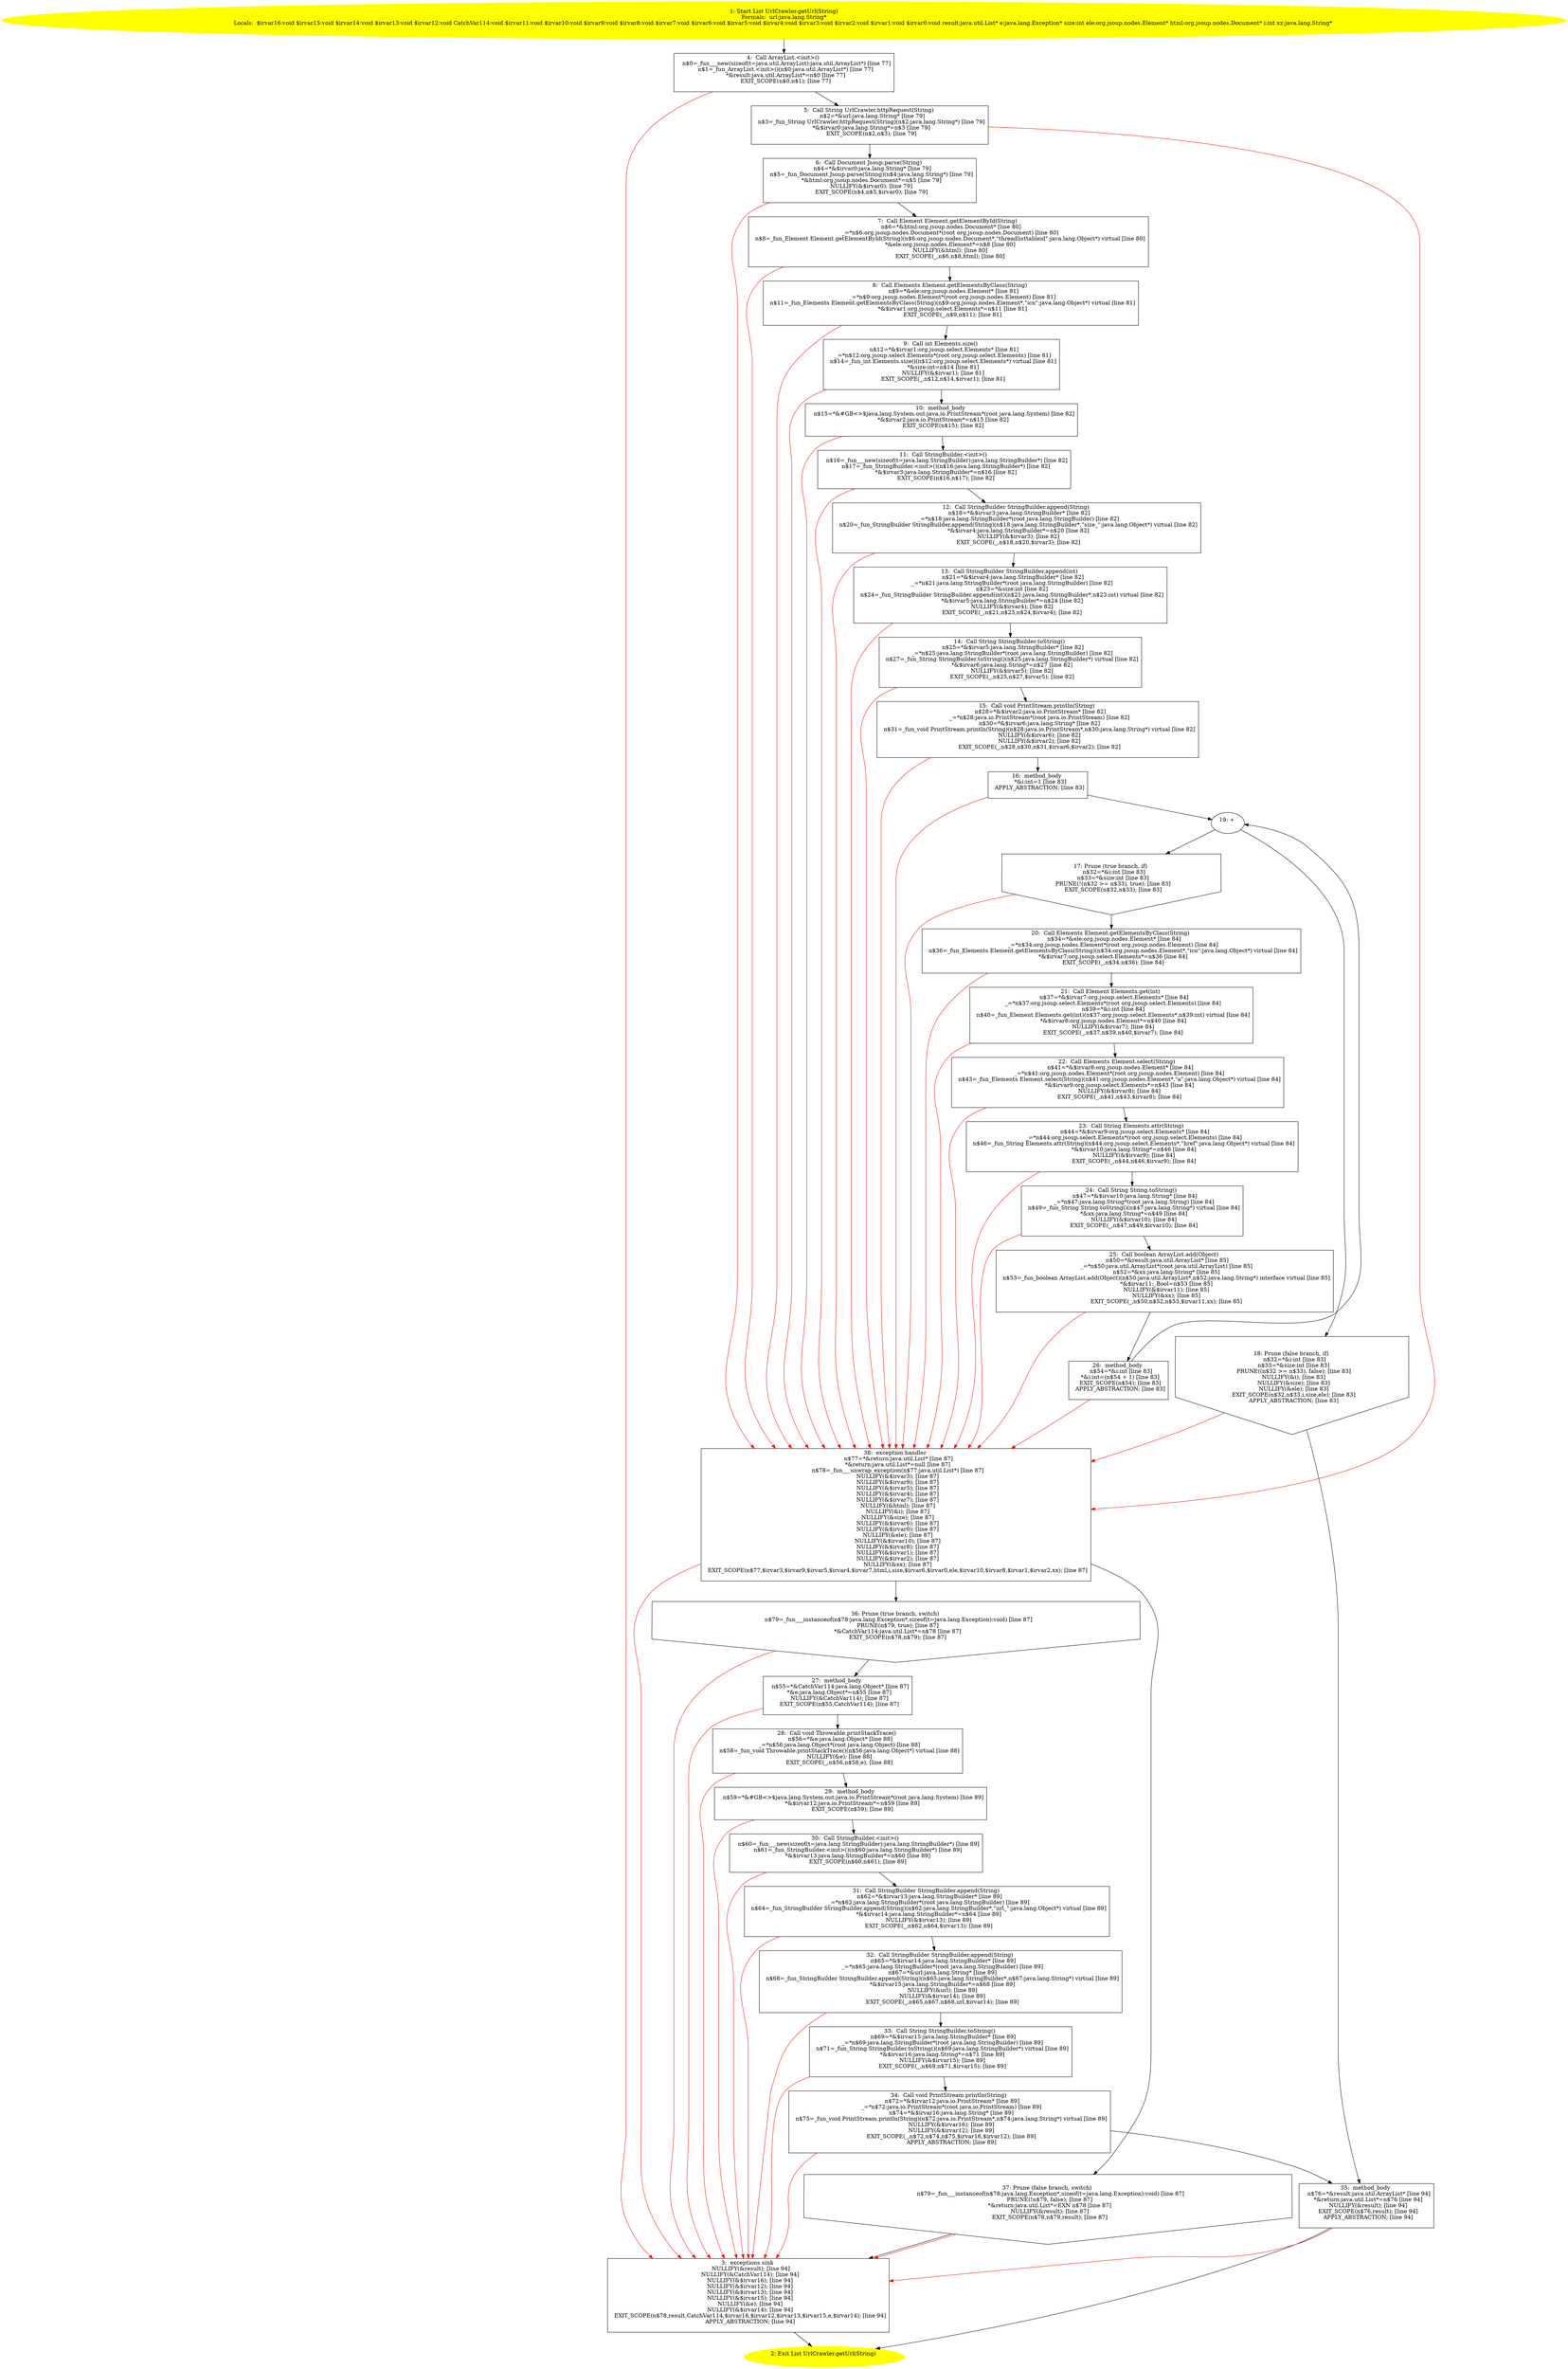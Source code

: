 /* @generated */
digraph cfg {
"com.dulishuo.yimusanfendi.UrlCrawler.getUrl(java.lang.String):java.util.List.e01557c0f5fccb4acc0de5d6ec1e735e_1" [label="1: Start List UrlCrawler.getUrl(String)\nFormals:  url:java.lang.String*\nLocals:  $irvar16:void $irvar15:void $irvar14:void $irvar13:void $irvar12:void CatchVar114:void $irvar11:void $irvar10:void $irvar9:void $irvar8:void $irvar7:void $irvar6:void $irvar5:void $irvar4:void $irvar3:void $irvar2:void $irvar1:void $irvar0:void result:java.util.List* e:java.lang.Exception* size:int ele:org.jsoup.nodes.Element* html:org.jsoup.nodes.Document* i:int xx:java.lang.String* \n  " color=yellow style=filled]
	

	 "com.dulishuo.yimusanfendi.UrlCrawler.getUrl(java.lang.String):java.util.List.e01557c0f5fccb4acc0de5d6ec1e735e_1" -> "com.dulishuo.yimusanfendi.UrlCrawler.getUrl(java.lang.String):java.util.List.e01557c0f5fccb4acc0de5d6ec1e735e_4" ;
"com.dulishuo.yimusanfendi.UrlCrawler.getUrl(java.lang.String):java.util.List.e01557c0f5fccb4acc0de5d6ec1e735e_2" [label="2: Exit List UrlCrawler.getUrl(String) \n  " color=yellow style=filled]
	

"com.dulishuo.yimusanfendi.UrlCrawler.getUrl(java.lang.String):java.util.List.e01557c0f5fccb4acc0de5d6ec1e735e_3" [label="3:  exceptions sink \n   NULLIFY(&result); [line 94]\n  NULLIFY(&CatchVar114); [line 94]\n  NULLIFY(&$irvar16); [line 94]\n  NULLIFY(&$irvar12); [line 94]\n  NULLIFY(&$irvar13); [line 94]\n  NULLIFY(&$irvar15); [line 94]\n  NULLIFY(&e); [line 94]\n  NULLIFY(&$irvar14); [line 94]\n  EXIT_SCOPE(n$78,result,CatchVar114,$irvar16,$irvar12,$irvar13,$irvar15,e,$irvar14); [line 94]\n  APPLY_ABSTRACTION; [line 94]\n " shape="box"]
	

	 "com.dulishuo.yimusanfendi.UrlCrawler.getUrl(java.lang.String):java.util.List.e01557c0f5fccb4acc0de5d6ec1e735e_3" -> "com.dulishuo.yimusanfendi.UrlCrawler.getUrl(java.lang.String):java.util.List.e01557c0f5fccb4acc0de5d6ec1e735e_2" ;
"com.dulishuo.yimusanfendi.UrlCrawler.getUrl(java.lang.String):java.util.List.e01557c0f5fccb4acc0de5d6ec1e735e_4" [label="4:  Call ArrayList.<init>() \n   n$0=_fun___new(sizeof(t=java.util.ArrayList):java.util.ArrayList*) [line 77]\n  n$1=_fun_ArrayList.<init>()(n$0:java.util.ArrayList*) [line 77]\n  *&result:java.util.ArrayList*=n$0 [line 77]\n  EXIT_SCOPE(n$0,n$1); [line 77]\n " shape="box"]
	

	 "com.dulishuo.yimusanfendi.UrlCrawler.getUrl(java.lang.String):java.util.List.e01557c0f5fccb4acc0de5d6ec1e735e_4" -> "com.dulishuo.yimusanfendi.UrlCrawler.getUrl(java.lang.String):java.util.List.e01557c0f5fccb4acc0de5d6ec1e735e_5" ;
	 "com.dulishuo.yimusanfendi.UrlCrawler.getUrl(java.lang.String):java.util.List.e01557c0f5fccb4acc0de5d6ec1e735e_4" -> "com.dulishuo.yimusanfendi.UrlCrawler.getUrl(java.lang.String):java.util.List.e01557c0f5fccb4acc0de5d6ec1e735e_3" [color="red" ];
"com.dulishuo.yimusanfendi.UrlCrawler.getUrl(java.lang.String):java.util.List.e01557c0f5fccb4acc0de5d6ec1e735e_5" [label="5:  Call String UrlCrawler.httpRequest(String) \n   n$2=*&url:java.lang.String* [line 79]\n  n$3=_fun_String UrlCrawler.httpRequest(String)(n$2:java.lang.String*) [line 79]\n  *&$irvar0:java.lang.String*=n$3 [line 79]\n  EXIT_SCOPE(n$2,n$3); [line 79]\n " shape="box"]
	

	 "com.dulishuo.yimusanfendi.UrlCrawler.getUrl(java.lang.String):java.util.List.e01557c0f5fccb4acc0de5d6ec1e735e_5" -> "com.dulishuo.yimusanfendi.UrlCrawler.getUrl(java.lang.String):java.util.List.e01557c0f5fccb4acc0de5d6ec1e735e_6" ;
	 "com.dulishuo.yimusanfendi.UrlCrawler.getUrl(java.lang.String):java.util.List.e01557c0f5fccb4acc0de5d6ec1e735e_5" -> "com.dulishuo.yimusanfendi.UrlCrawler.getUrl(java.lang.String):java.util.List.e01557c0f5fccb4acc0de5d6ec1e735e_38" [color="red" ];
"com.dulishuo.yimusanfendi.UrlCrawler.getUrl(java.lang.String):java.util.List.e01557c0f5fccb4acc0de5d6ec1e735e_6" [label="6:  Call Document Jsoup.parse(String) \n   n$4=*&$irvar0:java.lang.String* [line 79]\n  n$5=_fun_Document Jsoup.parse(String)(n$4:java.lang.String*) [line 79]\n  *&html:org.jsoup.nodes.Document*=n$5 [line 79]\n  NULLIFY(&$irvar0); [line 79]\n  EXIT_SCOPE(n$4,n$5,$irvar0); [line 79]\n " shape="box"]
	

	 "com.dulishuo.yimusanfendi.UrlCrawler.getUrl(java.lang.String):java.util.List.e01557c0f5fccb4acc0de5d6ec1e735e_6" -> "com.dulishuo.yimusanfendi.UrlCrawler.getUrl(java.lang.String):java.util.List.e01557c0f5fccb4acc0de5d6ec1e735e_7" ;
	 "com.dulishuo.yimusanfendi.UrlCrawler.getUrl(java.lang.String):java.util.List.e01557c0f5fccb4acc0de5d6ec1e735e_6" -> "com.dulishuo.yimusanfendi.UrlCrawler.getUrl(java.lang.String):java.util.List.e01557c0f5fccb4acc0de5d6ec1e735e_38" [color="red" ];
"com.dulishuo.yimusanfendi.UrlCrawler.getUrl(java.lang.String):java.util.List.e01557c0f5fccb4acc0de5d6ec1e735e_7" [label="7:  Call Element Element.getElementById(String) \n   n$6=*&html:org.jsoup.nodes.Document* [line 80]\n  _=*n$6:org.jsoup.nodes.Document*(root org.jsoup.nodes.Document) [line 80]\n  n$8=_fun_Element Element.getElementById(String)(n$6:org.jsoup.nodes.Document*,\"threadlisttableid\":java.lang.Object*) virtual [line 80]\n  *&ele:org.jsoup.nodes.Element*=n$8 [line 80]\n  NULLIFY(&html); [line 80]\n  EXIT_SCOPE(_,n$6,n$8,html); [line 80]\n " shape="box"]
	

	 "com.dulishuo.yimusanfendi.UrlCrawler.getUrl(java.lang.String):java.util.List.e01557c0f5fccb4acc0de5d6ec1e735e_7" -> "com.dulishuo.yimusanfendi.UrlCrawler.getUrl(java.lang.String):java.util.List.e01557c0f5fccb4acc0de5d6ec1e735e_8" ;
	 "com.dulishuo.yimusanfendi.UrlCrawler.getUrl(java.lang.String):java.util.List.e01557c0f5fccb4acc0de5d6ec1e735e_7" -> "com.dulishuo.yimusanfendi.UrlCrawler.getUrl(java.lang.String):java.util.List.e01557c0f5fccb4acc0de5d6ec1e735e_38" [color="red" ];
"com.dulishuo.yimusanfendi.UrlCrawler.getUrl(java.lang.String):java.util.List.e01557c0f5fccb4acc0de5d6ec1e735e_8" [label="8:  Call Elements Element.getElementsByClass(String) \n   n$9=*&ele:org.jsoup.nodes.Element* [line 81]\n  _=*n$9:org.jsoup.nodes.Element*(root org.jsoup.nodes.Element) [line 81]\n  n$11=_fun_Elements Element.getElementsByClass(String)(n$9:org.jsoup.nodes.Element*,\"icn\":java.lang.Object*) virtual [line 81]\n  *&$irvar1:org.jsoup.select.Elements*=n$11 [line 81]\n  EXIT_SCOPE(_,n$9,n$11); [line 81]\n " shape="box"]
	

	 "com.dulishuo.yimusanfendi.UrlCrawler.getUrl(java.lang.String):java.util.List.e01557c0f5fccb4acc0de5d6ec1e735e_8" -> "com.dulishuo.yimusanfendi.UrlCrawler.getUrl(java.lang.String):java.util.List.e01557c0f5fccb4acc0de5d6ec1e735e_9" ;
	 "com.dulishuo.yimusanfendi.UrlCrawler.getUrl(java.lang.String):java.util.List.e01557c0f5fccb4acc0de5d6ec1e735e_8" -> "com.dulishuo.yimusanfendi.UrlCrawler.getUrl(java.lang.String):java.util.List.e01557c0f5fccb4acc0de5d6ec1e735e_38" [color="red" ];
"com.dulishuo.yimusanfendi.UrlCrawler.getUrl(java.lang.String):java.util.List.e01557c0f5fccb4acc0de5d6ec1e735e_9" [label="9:  Call int Elements.size() \n   n$12=*&$irvar1:org.jsoup.select.Elements* [line 81]\n  _=*n$12:org.jsoup.select.Elements*(root org.jsoup.select.Elements) [line 81]\n  n$14=_fun_int Elements.size()(n$12:org.jsoup.select.Elements*) virtual [line 81]\n  *&size:int=n$14 [line 81]\n  NULLIFY(&$irvar1); [line 81]\n  EXIT_SCOPE(_,n$12,n$14,$irvar1); [line 81]\n " shape="box"]
	

	 "com.dulishuo.yimusanfendi.UrlCrawler.getUrl(java.lang.String):java.util.List.e01557c0f5fccb4acc0de5d6ec1e735e_9" -> "com.dulishuo.yimusanfendi.UrlCrawler.getUrl(java.lang.String):java.util.List.e01557c0f5fccb4acc0de5d6ec1e735e_10" ;
	 "com.dulishuo.yimusanfendi.UrlCrawler.getUrl(java.lang.String):java.util.List.e01557c0f5fccb4acc0de5d6ec1e735e_9" -> "com.dulishuo.yimusanfendi.UrlCrawler.getUrl(java.lang.String):java.util.List.e01557c0f5fccb4acc0de5d6ec1e735e_38" [color="red" ];
"com.dulishuo.yimusanfendi.UrlCrawler.getUrl(java.lang.String):java.util.List.e01557c0f5fccb4acc0de5d6ec1e735e_10" [label="10:  method_body \n   n$15=*&#GB<>$java.lang.System.out:java.io.PrintStream*(root java.lang.System) [line 82]\n  *&$irvar2:java.io.PrintStream*=n$15 [line 82]\n  EXIT_SCOPE(n$15); [line 82]\n " shape="box"]
	

	 "com.dulishuo.yimusanfendi.UrlCrawler.getUrl(java.lang.String):java.util.List.e01557c0f5fccb4acc0de5d6ec1e735e_10" -> "com.dulishuo.yimusanfendi.UrlCrawler.getUrl(java.lang.String):java.util.List.e01557c0f5fccb4acc0de5d6ec1e735e_11" ;
	 "com.dulishuo.yimusanfendi.UrlCrawler.getUrl(java.lang.String):java.util.List.e01557c0f5fccb4acc0de5d6ec1e735e_10" -> "com.dulishuo.yimusanfendi.UrlCrawler.getUrl(java.lang.String):java.util.List.e01557c0f5fccb4acc0de5d6ec1e735e_38" [color="red" ];
"com.dulishuo.yimusanfendi.UrlCrawler.getUrl(java.lang.String):java.util.List.e01557c0f5fccb4acc0de5d6ec1e735e_11" [label="11:  Call StringBuilder.<init>() \n   n$16=_fun___new(sizeof(t=java.lang.StringBuilder):java.lang.StringBuilder*) [line 82]\n  n$17=_fun_StringBuilder.<init>()(n$16:java.lang.StringBuilder*) [line 82]\n  *&$irvar3:java.lang.StringBuilder*=n$16 [line 82]\n  EXIT_SCOPE(n$16,n$17); [line 82]\n " shape="box"]
	

	 "com.dulishuo.yimusanfendi.UrlCrawler.getUrl(java.lang.String):java.util.List.e01557c0f5fccb4acc0de5d6ec1e735e_11" -> "com.dulishuo.yimusanfendi.UrlCrawler.getUrl(java.lang.String):java.util.List.e01557c0f5fccb4acc0de5d6ec1e735e_12" ;
	 "com.dulishuo.yimusanfendi.UrlCrawler.getUrl(java.lang.String):java.util.List.e01557c0f5fccb4acc0de5d6ec1e735e_11" -> "com.dulishuo.yimusanfendi.UrlCrawler.getUrl(java.lang.String):java.util.List.e01557c0f5fccb4acc0de5d6ec1e735e_38" [color="red" ];
"com.dulishuo.yimusanfendi.UrlCrawler.getUrl(java.lang.String):java.util.List.e01557c0f5fccb4acc0de5d6ec1e735e_12" [label="12:  Call StringBuilder StringBuilder.append(String) \n   n$18=*&$irvar3:java.lang.StringBuilder* [line 82]\n  _=*n$18:java.lang.StringBuilder*(root java.lang.StringBuilder) [line 82]\n  n$20=_fun_StringBuilder StringBuilder.append(String)(n$18:java.lang.StringBuilder*,\"size_\":java.lang.Object*) virtual [line 82]\n  *&$irvar4:java.lang.StringBuilder*=n$20 [line 82]\n  NULLIFY(&$irvar3); [line 82]\n  EXIT_SCOPE(_,n$18,n$20,$irvar3); [line 82]\n " shape="box"]
	

	 "com.dulishuo.yimusanfendi.UrlCrawler.getUrl(java.lang.String):java.util.List.e01557c0f5fccb4acc0de5d6ec1e735e_12" -> "com.dulishuo.yimusanfendi.UrlCrawler.getUrl(java.lang.String):java.util.List.e01557c0f5fccb4acc0de5d6ec1e735e_13" ;
	 "com.dulishuo.yimusanfendi.UrlCrawler.getUrl(java.lang.String):java.util.List.e01557c0f5fccb4acc0de5d6ec1e735e_12" -> "com.dulishuo.yimusanfendi.UrlCrawler.getUrl(java.lang.String):java.util.List.e01557c0f5fccb4acc0de5d6ec1e735e_38" [color="red" ];
"com.dulishuo.yimusanfendi.UrlCrawler.getUrl(java.lang.String):java.util.List.e01557c0f5fccb4acc0de5d6ec1e735e_13" [label="13:  Call StringBuilder StringBuilder.append(int) \n   n$21=*&$irvar4:java.lang.StringBuilder* [line 82]\n  _=*n$21:java.lang.StringBuilder*(root java.lang.StringBuilder) [line 82]\n  n$23=*&size:int [line 82]\n  n$24=_fun_StringBuilder StringBuilder.append(int)(n$21:java.lang.StringBuilder*,n$23:int) virtual [line 82]\n  *&$irvar5:java.lang.StringBuilder*=n$24 [line 82]\n  NULLIFY(&$irvar4); [line 82]\n  EXIT_SCOPE(_,n$21,n$23,n$24,$irvar4); [line 82]\n " shape="box"]
	

	 "com.dulishuo.yimusanfendi.UrlCrawler.getUrl(java.lang.String):java.util.List.e01557c0f5fccb4acc0de5d6ec1e735e_13" -> "com.dulishuo.yimusanfendi.UrlCrawler.getUrl(java.lang.String):java.util.List.e01557c0f5fccb4acc0de5d6ec1e735e_14" ;
	 "com.dulishuo.yimusanfendi.UrlCrawler.getUrl(java.lang.String):java.util.List.e01557c0f5fccb4acc0de5d6ec1e735e_13" -> "com.dulishuo.yimusanfendi.UrlCrawler.getUrl(java.lang.String):java.util.List.e01557c0f5fccb4acc0de5d6ec1e735e_38" [color="red" ];
"com.dulishuo.yimusanfendi.UrlCrawler.getUrl(java.lang.String):java.util.List.e01557c0f5fccb4acc0de5d6ec1e735e_14" [label="14:  Call String StringBuilder.toString() \n   n$25=*&$irvar5:java.lang.StringBuilder* [line 82]\n  _=*n$25:java.lang.StringBuilder*(root java.lang.StringBuilder) [line 82]\n  n$27=_fun_String StringBuilder.toString()(n$25:java.lang.StringBuilder*) virtual [line 82]\n  *&$irvar6:java.lang.String*=n$27 [line 82]\n  NULLIFY(&$irvar5); [line 82]\n  EXIT_SCOPE(_,n$25,n$27,$irvar5); [line 82]\n " shape="box"]
	

	 "com.dulishuo.yimusanfendi.UrlCrawler.getUrl(java.lang.String):java.util.List.e01557c0f5fccb4acc0de5d6ec1e735e_14" -> "com.dulishuo.yimusanfendi.UrlCrawler.getUrl(java.lang.String):java.util.List.e01557c0f5fccb4acc0de5d6ec1e735e_15" ;
	 "com.dulishuo.yimusanfendi.UrlCrawler.getUrl(java.lang.String):java.util.List.e01557c0f5fccb4acc0de5d6ec1e735e_14" -> "com.dulishuo.yimusanfendi.UrlCrawler.getUrl(java.lang.String):java.util.List.e01557c0f5fccb4acc0de5d6ec1e735e_38" [color="red" ];
"com.dulishuo.yimusanfendi.UrlCrawler.getUrl(java.lang.String):java.util.List.e01557c0f5fccb4acc0de5d6ec1e735e_15" [label="15:  Call void PrintStream.println(String) \n   n$28=*&$irvar2:java.io.PrintStream* [line 82]\n  _=*n$28:java.io.PrintStream*(root java.io.PrintStream) [line 82]\n  n$30=*&$irvar6:java.lang.String* [line 82]\n  n$31=_fun_void PrintStream.println(String)(n$28:java.io.PrintStream*,n$30:java.lang.String*) virtual [line 82]\n  NULLIFY(&$irvar6); [line 82]\n  NULLIFY(&$irvar2); [line 82]\n  EXIT_SCOPE(_,n$28,n$30,n$31,$irvar6,$irvar2); [line 82]\n " shape="box"]
	

	 "com.dulishuo.yimusanfendi.UrlCrawler.getUrl(java.lang.String):java.util.List.e01557c0f5fccb4acc0de5d6ec1e735e_15" -> "com.dulishuo.yimusanfendi.UrlCrawler.getUrl(java.lang.String):java.util.List.e01557c0f5fccb4acc0de5d6ec1e735e_16" ;
	 "com.dulishuo.yimusanfendi.UrlCrawler.getUrl(java.lang.String):java.util.List.e01557c0f5fccb4acc0de5d6ec1e735e_15" -> "com.dulishuo.yimusanfendi.UrlCrawler.getUrl(java.lang.String):java.util.List.e01557c0f5fccb4acc0de5d6ec1e735e_38" [color="red" ];
"com.dulishuo.yimusanfendi.UrlCrawler.getUrl(java.lang.String):java.util.List.e01557c0f5fccb4acc0de5d6ec1e735e_16" [label="16:  method_body \n   *&i:int=1 [line 83]\n  APPLY_ABSTRACTION; [line 83]\n " shape="box"]
	

	 "com.dulishuo.yimusanfendi.UrlCrawler.getUrl(java.lang.String):java.util.List.e01557c0f5fccb4acc0de5d6ec1e735e_16" -> "com.dulishuo.yimusanfendi.UrlCrawler.getUrl(java.lang.String):java.util.List.e01557c0f5fccb4acc0de5d6ec1e735e_19" ;
	 "com.dulishuo.yimusanfendi.UrlCrawler.getUrl(java.lang.String):java.util.List.e01557c0f5fccb4acc0de5d6ec1e735e_16" -> "com.dulishuo.yimusanfendi.UrlCrawler.getUrl(java.lang.String):java.util.List.e01557c0f5fccb4acc0de5d6ec1e735e_38" [color="red" ];
"com.dulishuo.yimusanfendi.UrlCrawler.getUrl(java.lang.String):java.util.List.e01557c0f5fccb4acc0de5d6ec1e735e_17" [label="17: Prune (true branch, if) \n   n$32=*&i:int [line 83]\n  n$33=*&size:int [line 83]\n  PRUNE(!(n$32 >= n$33), true); [line 83]\n  EXIT_SCOPE(n$32,n$33); [line 83]\n " shape="invhouse"]
	

	 "com.dulishuo.yimusanfendi.UrlCrawler.getUrl(java.lang.String):java.util.List.e01557c0f5fccb4acc0de5d6ec1e735e_17" -> "com.dulishuo.yimusanfendi.UrlCrawler.getUrl(java.lang.String):java.util.List.e01557c0f5fccb4acc0de5d6ec1e735e_20" ;
	 "com.dulishuo.yimusanfendi.UrlCrawler.getUrl(java.lang.String):java.util.List.e01557c0f5fccb4acc0de5d6ec1e735e_17" -> "com.dulishuo.yimusanfendi.UrlCrawler.getUrl(java.lang.String):java.util.List.e01557c0f5fccb4acc0de5d6ec1e735e_38" [color="red" ];
"com.dulishuo.yimusanfendi.UrlCrawler.getUrl(java.lang.String):java.util.List.e01557c0f5fccb4acc0de5d6ec1e735e_18" [label="18: Prune (false branch, if) \n   n$32=*&i:int [line 83]\n  n$33=*&size:int [line 83]\n  PRUNE((n$32 >= n$33), false); [line 83]\n  NULLIFY(&i); [line 83]\n  NULLIFY(&size); [line 83]\n  NULLIFY(&ele); [line 83]\n  EXIT_SCOPE(n$32,n$33,i,size,ele); [line 83]\n  APPLY_ABSTRACTION; [line 83]\n " shape="invhouse"]
	

	 "com.dulishuo.yimusanfendi.UrlCrawler.getUrl(java.lang.String):java.util.List.e01557c0f5fccb4acc0de5d6ec1e735e_18" -> "com.dulishuo.yimusanfendi.UrlCrawler.getUrl(java.lang.String):java.util.List.e01557c0f5fccb4acc0de5d6ec1e735e_35" ;
	 "com.dulishuo.yimusanfendi.UrlCrawler.getUrl(java.lang.String):java.util.List.e01557c0f5fccb4acc0de5d6ec1e735e_18" -> "com.dulishuo.yimusanfendi.UrlCrawler.getUrl(java.lang.String):java.util.List.e01557c0f5fccb4acc0de5d6ec1e735e_38" [color="red" ];
"com.dulishuo.yimusanfendi.UrlCrawler.getUrl(java.lang.String):java.util.List.e01557c0f5fccb4acc0de5d6ec1e735e_19" [label="19: + \n  " ]
	

	 "com.dulishuo.yimusanfendi.UrlCrawler.getUrl(java.lang.String):java.util.List.e01557c0f5fccb4acc0de5d6ec1e735e_19" -> "com.dulishuo.yimusanfendi.UrlCrawler.getUrl(java.lang.String):java.util.List.e01557c0f5fccb4acc0de5d6ec1e735e_17" ;
	 "com.dulishuo.yimusanfendi.UrlCrawler.getUrl(java.lang.String):java.util.List.e01557c0f5fccb4acc0de5d6ec1e735e_19" -> "com.dulishuo.yimusanfendi.UrlCrawler.getUrl(java.lang.String):java.util.List.e01557c0f5fccb4acc0de5d6ec1e735e_18" ;
"com.dulishuo.yimusanfendi.UrlCrawler.getUrl(java.lang.String):java.util.List.e01557c0f5fccb4acc0de5d6ec1e735e_20" [label="20:  Call Elements Element.getElementsByClass(String) \n   n$34=*&ele:org.jsoup.nodes.Element* [line 84]\n  _=*n$34:org.jsoup.nodes.Element*(root org.jsoup.nodes.Element) [line 84]\n  n$36=_fun_Elements Element.getElementsByClass(String)(n$34:org.jsoup.nodes.Element*,\"icn\":java.lang.Object*) virtual [line 84]\n  *&$irvar7:org.jsoup.select.Elements*=n$36 [line 84]\n  EXIT_SCOPE(_,n$34,n$36); [line 84]\n " shape="box"]
	

	 "com.dulishuo.yimusanfendi.UrlCrawler.getUrl(java.lang.String):java.util.List.e01557c0f5fccb4acc0de5d6ec1e735e_20" -> "com.dulishuo.yimusanfendi.UrlCrawler.getUrl(java.lang.String):java.util.List.e01557c0f5fccb4acc0de5d6ec1e735e_21" ;
	 "com.dulishuo.yimusanfendi.UrlCrawler.getUrl(java.lang.String):java.util.List.e01557c0f5fccb4acc0de5d6ec1e735e_20" -> "com.dulishuo.yimusanfendi.UrlCrawler.getUrl(java.lang.String):java.util.List.e01557c0f5fccb4acc0de5d6ec1e735e_38" [color="red" ];
"com.dulishuo.yimusanfendi.UrlCrawler.getUrl(java.lang.String):java.util.List.e01557c0f5fccb4acc0de5d6ec1e735e_21" [label="21:  Call Element Elements.get(int) \n   n$37=*&$irvar7:org.jsoup.select.Elements* [line 84]\n  _=*n$37:org.jsoup.select.Elements*(root org.jsoup.select.Elements) [line 84]\n  n$39=*&i:int [line 84]\n  n$40=_fun_Element Elements.get(int)(n$37:org.jsoup.select.Elements*,n$39:int) virtual [line 84]\n  *&$irvar8:org.jsoup.nodes.Element*=n$40 [line 84]\n  NULLIFY(&$irvar7); [line 84]\n  EXIT_SCOPE(_,n$37,n$39,n$40,$irvar7); [line 84]\n " shape="box"]
	

	 "com.dulishuo.yimusanfendi.UrlCrawler.getUrl(java.lang.String):java.util.List.e01557c0f5fccb4acc0de5d6ec1e735e_21" -> "com.dulishuo.yimusanfendi.UrlCrawler.getUrl(java.lang.String):java.util.List.e01557c0f5fccb4acc0de5d6ec1e735e_22" ;
	 "com.dulishuo.yimusanfendi.UrlCrawler.getUrl(java.lang.String):java.util.List.e01557c0f5fccb4acc0de5d6ec1e735e_21" -> "com.dulishuo.yimusanfendi.UrlCrawler.getUrl(java.lang.String):java.util.List.e01557c0f5fccb4acc0de5d6ec1e735e_38" [color="red" ];
"com.dulishuo.yimusanfendi.UrlCrawler.getUrl(java.lang.String):java.util.List.e01557c0f5fccb4acc0de5d6ec1e735e_22" [label="22:  Call Elements Element.select(String) \n   n$41=*&$irvar8:org.jsoup.nodes.Element* [line 84]\n  _=*n$41:org.jsoup.nodes.Element*(root org.jsoup.nodes.Element) [line 84]\n  n$43=_fun_Elements Element.select(String)(n$41:org.jsoup.nodes.Element*,\"a\":java.lang.Object*) virtual [line 84]\n  *&$irvar9:org.jsoup.select.Elements*=n$43 [line 84]\n  NULLIFY(&$irvar8); [line 84]\n  EXIT_SCOPE(_,n$41,n$43,$irvar8); [line 84]\n " shape="box"]
	

	 "com.dulishuo.yimusanfendi.UrlCrawler.getUrl(java.lang.String):java.util.List.e01557c0f5fccb4acc0de5d6ec1e735e_22" -> "com.dulishuo.yimusanfendi.UrlCrawler.getUrl(java.lang.String):java.util.List.e01557c0f5fccb4acc0de5d6ec1e735e_23" ;
	 "com.dulishuo.yimusanfendi.UrlCrawler.getUrl(java.lang.String):java.util.List.e01557c0f5fccb4acc0de5d6ec1e735e_22" -> "com.dulishuo.yimusanfendi.UrlCrawler.getUrl(java.lang.String):java.util.List.e01557c0f5fccb4acc0de5d6ec1e735e_38" [color="red" ];
"com.dulishuo.yimusanfendi.UrlCrawler.getUrl(java.lang.String):java.util.List.e01557c0f5fccb4acc0de5d6ec1e735e_23" [label="23:  Call String Elements.attr(String) \n   n$44=*&$irvar9:org.jsoup.select.Elements* [line 84]\n  _=*n$44:org.jsoup.select.Elements*(root org.jsoup.select.Elements) [line 84]\n  n$46=_fun_String Elements.attr(String)(n$44:org.jsoup.select.Elements*,\"href\":java.lang.Object*) virtual [line 84]\n  *&$irvar10:java.lang.String*=n$46 [line 84]\n  NULLIFY(&$irvar9); [line 84]\n  EXIT_SCOPE(_,n$44,n$46,$irvar9); [line 84]\n " shape="box"]
	

	 "com.dulishuo.yimusanfendi.UrlCrawler.getUrl(java.lang.String):java.util.List.e01557c0f5fccb4acc0de5d6ec1e735e_23" -> "com.dulishuo.yimusanfendi.UrlCrawler.getUrl(java.lang.String):java.util.List.e01557c0f5fccb4acc0de5d6ec1e735e_24" ;
	 "com.dulishuo.yimusanfendi.UrlCrawler.getUrl(java.lang.String):java.util.List.e01557c0f5fccb4acc0de5d6ec1e735e_23" -> "com.dulishuo.yimusanfendi.UrlCrawler.getUrl(java.lang.String):java.util.List.e01557c0f5fccb4acc0de5d6ec1e735e_38" [color="red" ];
"com.dulishuo.yimusanfendi.UrlCrawler.getUrl(java.lang.String):java.util.List.e01557c0f5fccb4acc0de5d6ec1e735e_24" [label="24:  Call String String.toString() \n   n$47=*&$irvar10:java.lang.String* [line 84]\n  _=*n$47:java.lang.String*(root java.lang.String) [line 84]\n  n$49=_fun_String String.toString()(n$47:java.lang.String*) virtual [line 84]\n  *&xx:java.lang.String*=n$49 [line 84]\n  NULLIFY(&$irvar10); [line 84]\n  EXIT_SCOPE(_,n$47,n$49,$irvar10); [line 84]\n " shape="box"]
	

	 "com.dulishuo.yimusanfendi.UrlCrawler.getUrl(java.lang.String):java.util.List.e01557c0f5fccb4acc0de5d6ec1e735e_24" -> "com.dulishuo.yimusanfendi.UrlCrawler.getUrl(java.lang.String):java.util.List.e01557c0f5fccb4acc0de5d6ec1e735e_25" ;
	 "com.dulishuo.yimusanfendi.UrlCrawler.getUrl(java.lang.String):java.util.List.e01557c0f5fccb4acc0de5d6ec1e735e_24" -> "com.dulishuo.yimusanfendi.UrlCrawler.getUrl(java.lang.String):java.util.List.e01557c0f5fccb4acc0de5d6ec1e735e_38" [color="red" ];
"com.dulishuo.yimusanfendi.UrlCrawler.getUrl(java.lang.String):java.util.List.e01557c0f5fccb4acc0de5d6ec1e735e_25" [label="25:  Call boolean ArrayList.add(Object) \n   n$50=*&result:java.util.ArrayList* [line 85]\n  _=*n$50:java.util.ArrayList*(root java.util.ArrayList) [line 85]\n  n$52=*&xx:java.lang.String* [line 85]\n  n$53=_fun_boolean ArrayList.add(Object)(n$50:java.util.ArrayList*,n$52:java.lang.String*) interface virtual [line 85]\n  *&$irvar11:_Bool=n$53 [line 85]\n  NULLIFY(&$irvar11); [line 85]\n  NULLIFY(&xx); [line 85]\n  EXIT_SCOPE(_,n$50,n$52,n$53,$irvar11,xx); [line 85]\n " shape="box"]
	

	 "com.dulishuo.yimusanfendi.UrlCrawler.getUrl(java.lang.String):java.util.List.e01557c0f5fccb4acc0de5d6ec1e735e_25" -> "com.dulishuo.yimusanfendi.UrlCrawler.getUrl(java.lang.String):java.util.List.e01557c0f5fccb4acc0de5d6ec1e735e_26" ;
	 "com.dulishuo.yimusanfendi.UrlCrawler.getUrl(java.lang.String):java.util.List.e01557c0f5fccb4acc0de5d6ec1e735e_25" -> "com.dulishuo.yimusanfendi.UrlCrawler.getUrl(java.lang.String):java.util.List.e01557c0f5fccb4acc0de5d6ec1e735e_38" [color="red" ];
"com.dulishuo.yimusanfendi.UrlCrawler.getUrl(java.lang.String):java.util.List.e01557c0f5fccb4acc0de5d6ec1e735e_26" [label="26:  method_body \n   n$54=*&i:int [line 83]\n  *&i:int=(n$54 + 1) [line 83]\n  EXIT_SCOPE(n$54); [line 83]\n  APPLY_ABSTRACTION; [line 83]\n " shape="box"]
	

	 "com.dulishuo.yimusanfendi.UrlCrawler.getUrl(java.lang.String):java.util.List.e01557c0f5fccb4acc0de5d6ec1e735e_26" -> "com.dulishuo.yimusanfendi.UrlCrawler.getUrl(java.lang.String):java.util.List.e01557c0f5fccb4acc0de5d6ec1e735e_19" ;
	 "com.dulishuo.yimusanfendi.UrlCrawler.getUrl(java.lang.String):java.util.List.e01557c0f5fccb4acc0de5d6ec1e735e_26" -> "com.dulishuo.yimusanfendi.UrlCrawler.getUrl(java.lang.String):java.util.List.e01557c0f5fccb4acc0de5d6ec1e735e_38" [color="red" ];
"com.dulishuo.yimusanfendi.UrlCrawler.getUrl(java.lang.String):java.util.List.e01557c0f5fccb4acc0de5d6ec1e735e_27" [label="27:  method_body \n   n$55=*&CatchVar114:java.lang.Object* [line 87]\n  *&e:java.lang.Object*=n$55 [line 87]\n  NULLIFY(&CatchVar114); [line 87]\n  EXIT_SCOPE(n$55,CatchVar114); [line 87]\n " shape="box"]
	

	 "com.dulishuo.yimusanfendi.UrlCrawler.getUrl(java.lang.String):java.util.List.e01557c0f5fccb4acc0de5d6ec1e735e_27" -> "com.dulishuo.yimusanfendi.UrlCrawler.getUrl(java.lang.String):java.util.List.e01557c0f5fccb4acc0de5d6ec1e735e_28" ;
	 "com.dulishuo.yimusanfendi.UrlCrawler.getUrl(java.lang.String):java.util.List.e01557c0f5fccb4acc0de5d6ec1e735e_27" -> "com.dulishuo.yimusanfendi.UrlCrawler.getUrl(java.lang.String):java.util.List.e01557c0f5fccb4acc0de5d6ec1e735e_3" [color="red" ];
"com.dulishuo.yimusanfendi.UrlCrawler.getUrl(java.lang.String):java.util.List.e01557c0f5fccb4acc0de5d6ec1e735e_28" [label="28:  Call void Throwable.printStackTrace() \n   n$56=*&e:java.lang.Object* [line 88]\n  _=*n$56:java.lang.Object*(root java.lang.Object) [line 88]\n  n$58=_fun_void Throwable.printStackTrace()(n$56:java.lang.Object*) virtual [line 88]\n  NULLIFY(&e); [line 88]\n  EXIT_SCOPE(_,n$56,n$58,e); [line 88]\n " shape="box"]
	

	 "com.dulishuo.yimusanfendi.UrlCrawler.getUrl(java.lang.String):java.util.List.e01557c0f5fccb4acc0de5d6ec1e735e_28" -> "com.dulishuo.yimusanfendi.UrlCrawler.getUrl(java.lang.String):java.util.List.e01557c0f5fccb4acc0de5d6ec1e735e_29" ;
	 "com.dulishuo.yimusanfendi.UrlCrawler.getUrl(java.lang.String):java.util.List.e01557c0f5fccb4acc0de5d6ec1e735e_28" -> "com.dulishuo.yimusanfendi.UrlCrawler.getUrl(java.lang.String):java.util.List.e01557c0f5fccb4acc0de5d6ec1e735e_3" [color="red" ];
"com.dulishuo.yimusanfendi.UrlCrawler.getUrl(java.lang.String):java.util.List.e01557c0f5fccb4acc0de5d6ec1e735e_29" [label="29:  method_body \n   n$59=*&#GB<>$java.lang.System.out:java.io.PrintStream*(root java.lang.System) [line 89]\n  *&$irvar12:java.io.PrintStream*=n$59 [line 89]\n  EXIT_SCOPE(n$59); [line 89]\n " shape="box"]
	

	 "com.dulishuo.yimusanfendi.UrlCrawler.getUrl(java.lang.String):java.util.List.e01557c0f5fccb4acc0de5d6ec1e735e_29" -> "com.dulishuo.yimusanfendi.UrlCrawler.getUrl(java.lang.String):java.util.List.e01557c0f5fccb4acc0de5d6ec1e735e_30" ;
	 "com.dulishuo.yimusanfendi.UrlCrawler.getUrl(java.lang.String):java.util.List.e01557c0f5fccb4acc0de5d6ec1e735e_29" -> "com.dulishuo.yimusanfendi.UrlCrawler.getUrl(java.lang.String):java.util.List.e01557c0f5fccb4acc0de5d6ec1e735e_3" [color="red" ];
"com.dulishuo.yimusanfendi.UrlCrawler.getUrl(java.lang.String):java.util.List.e01557c0f5fccb4acc0de5d6ec1e735e_30" [label="30:  Call StringBuilder.<init>() \n   n$60=_fun___new(sizeof(t=java.lang.StringBuilder):java.lang.StringBuilder*) [line 89]\n  n$61=_fun_StringBuilder.<init>()(n$60:java.lang.StringBuilder*) [line 89]\n  *&$irvar13:java.lang.StringBuilder*=n$60 [line 89]\n  EXIT_SCOPE(n$60,n$61); [line 89]\n " shape="box"]
	

	 "com.dulishuo.yimusanfendi.UrlCrawler.getUrl(java.lang.String):java.util.List.e01557c0f5fccb4acc0de5d6ec1e735e_30" -> "com.dulishuo.yimusanfendi.UrlCrawler.getUrl(java.lang.String):java.util.List.e01557c0f5fccb4acc0de5d6ec1e735e_31" ;
	 "com.dulishuo.yimusanfendi.UrlCrawler.getUrl(java.lang.String):java.util.List.e01557c0f5fccb4acc0de5d6ec1e735e_30" -> "com.dulishuo.yimusanfendi.UrlCrawler.getUrl(java.lang.String):java.util.List.e01557c0f5fccb4acc0de5d6ec1e735e_3" [color="red" ];
"com.dulishuo.yimusanfendi.UrlCrawler.getUrl(java.lang.String):java.util.List.e01557c0f5fccb4acc0de5d6ec1e735e_31" [label="31:  Call StringBuilder StringBuilder.append(String) \n   n$62=*&$irvar13:java.lang.StringBuilder* [line 89]\n  _=*n$62:java.lang.StringBuilder*(root java.lang.StringBuilder) [line 89]\n  n$64=_fun_StringBuilder StringBuilder.append(String)(n$62:java.lang.StringBuilder*,\"url_\":java.lang.Object*) virtual [line 89]\n  *&$irvar14:java.lang.StringBuilder*=n$64 [line 89]\n  NULLIFY(&$irvar13); [line 89]\n  EXIT_SCOPE(_,n$62,n$64,$irvar13); [line 89]\n " shape="box"]
	

	 "com.dulishuo.yimusanfendi.UrlCrawler.getUrl(java.lang.String):java.util.List.e01557c0f5fccb4acc0de5d6ec1e735e_31" -> "com.dulishuo.yimusanfendi.UrlCrawler.getUrl(java.lang.String):java.util.List.e01557c0f5fccb4acc0de5d6ec1e735e_32" ;
	 "com.dulishuo.yimusanfendi.UrlCrawler.getUrl(java.lang.String):java.util.List.e01557c0f5fccb4acc0de5d6ec1e735e_31" -> "com.dulishuo.yimusanfendi.UrlCrawler.getUrl(java.lang.String):java.util.List.e01557c0f5fccb4acc0de5d6ec1e735e_3" [color="red" ];
"com.dulishuo.yimusanfendi.UrlCrawler.getUrl(java.lang.String):java.util.List.e01557c0f5fccb4acc0de5d6ec1e735e_32" [label="32:  Call StringBuilder StringBuilder.append(String) \n   n$65=*&$irvar14:java.lang.StringBuilder* [line 89]\n  _=*n$65:java.lang.StringBuilder*(root java.lang.StringBuilder) [line 89]\n  n$67=*&url:java.lang.String* [line 89]\n  n$68=_fun_StringBuilder StringBuilder.append(String)(n$65:java.lang.StringBuilder*,n$67:java.lang.String*) virtual [line 89]\n  *&$irvar15:java.lang.StringBuilder*=n$68 [line 89]\n  NULLIFY(&url); [line 89]\n  NULLIFY(&$irvar14); [line 89]\n  EXIT_SCOPE(_,n$65,n$67,n$68,url,$irvar14); [line 89]\n " shape="box"]
	

	 "com.dulishuo.yimusanfendi.UrlCrawler.getUrl(java.lang.String):java.util.List.e01557c0f5fccb4acc0de5d6ec1e735e_32" -> "com.dulishuo.yimusanfendi.UrlCrawler.getUrl(java.lang.String):java.util.List.e01557c0f5fccb4acc0de5d6ec1e735e_33" ;
	 "com.dulishuo.yimusanfendi.UrlCrawler.getUrl(java.lang.String):java.util.List.e01557c0f5fccb4acc0de5d6ec1e735e_32" -> "com.dulishuo.yimusanfendi.UrlCrawler.getUrl(java.lang.String):java.util.List.e01557c0f5fccb4acc0de5d6ec1e735e_3" [color="red" ];
"com.dulishuo.yimusanfendi.UrlCrawler.getUrl(java.lang.String):java.util.List.e01557c0f5fccb4acc0de5d6ec1e735e_33" [label="33:  Call String StringBuilder.toString() \n   n$69=*&$irvar15:java.lang.StringBuilder* [line 89]\n  _=*n$69:java.lang.StringBuilder*(root java.lang.StringBuilder) [line 89]\n  n$71=_fun_String StringBuilder.toString()(n$69:java.lang.StringBuilder*) virtual [line 89]\n  *&$irvar16:java.lang.String*=n$71 [line 89]\n  NULLIFY(&$irvar15); [line 89]\n  EXIT_SCOPE(_,n$69,n$71,$irvar15); [line 89]\n " shape="box"]
	

	 "com.dulishuo.yimusanfendi.UrlCrawler.getUrl(java.lang.String):java.util.List.e01557c0f5fccb4acc0de5d6ec1e735e_33" -> "com.dulishuo.yimusanfendi.UrlCrawler.getUrl(java.lang.String):java.util.List.e01557c0f5fccb4acc0de5d6ec1e735e_34" ;
	 "com.dulishuo.yimusanfendi.UrlCrawler.getUrl(java.lang.String):java.util.List.e01557c0f5fccb4acc0de5d6ec1e735e_33" -> "com.dulishuo.yimusanfendi.UrlCrawler.getUrl(java.lang.String):java.util.List.e01557c0f5fccb4acc0de5d6ec1e735e_3" [color="red" ];
"com.dulishuo.yimusanfendi.UrlCrawler.getUrl(java.lang.String):java.util.List.e01557c0f5fccb4acc0de5d6ec1e735e_34" [label="34:  Call void PrintStream.println(String) \n   n$72=*&$irvar12:java.io.PrintStream* [line 89]\n  _=*n$72:java.io.PrintStream*(root java.io.PrintStream) [line 89]\n  n$74=*&$irvar16:java.lang.String* [line 89]\n  n$75=_fun_void PrintStream.println(String)(n$72:java.io.PrintStream*,n$74:java.lang.String*) virtual [line 89]\n  NULLIFY(&$irvar16); [line 89]\n  NULLIFY(&$irvar12); [line 89]\n  EXIT_SCOPE(_,n$72,n$74,n$75,$irvar16,$irvar12); [line 89]\n  APPLY_ABSTRACTION; [line 89]\n " shape="box"]
	

	 "com.dulishuo.yimusanfendi.UrlCrawler.getUrl(java.lang.String):java.util.List.e01557c0f5fccb4acc0de5d6ec1e735e_34" -> "com.dulishuo.yimusanfendi.UrlCrawler.getUrl(java.lang.String):java.util.List.e01557c0f5fccb4acc0de5d6ec1e735e_35" ;
	 "com.dulishuo.yimusanfendi.UrlCrawler.getUrl(java.lang.String):java.util.List.e01557c0f5fccb4acc0de5d6ec1e735e_34" -> "com.dulishuo.yimusanfendi.UrlCrawler.getUrl(java.lang.String):java.util.List.e01557c0f5fccb4acc0de5d6ec1e735e_3" [color="red" ];
"com.dulishuo.yimusanfendi.UrlCrawler.getUrl(java.lang.String):java.util.List.e01557c0f5fccb4acc0de5d6ec1e735e_35" [label="35:  method_body \n   n$76=*&result:java.util.ArrayList* [line 94]\n  *&return:java.util.List*=n$76 [line 94]\n  NULLIFY(&result); [line 94]\n  EXIT_SCOPE(n$76,result); [line 94]\n  APPLY_ABSTRACTION; [line 94]\n " shape="box"]
	

	 "com.dulishuo.yimusanfendi.UrlCrawler.getUrl(java.lang.String):java.util.List.e01557c0f5fccb4acc0de5d6ec1e735e_35" -> "com.dulishuo.yimusanfendi.UrlCrawler.getUrl(java.lang.String):java.util.List.e01557c0f5fccb4acc0de5d6ec1e735e_2" ;
	 "com.dulishuo.yimusanfendi.UrlCrawler.getUrl(java.lang.String):java.util.List.e01557c0f5fccb4acc0de5d6ec1e735e_35" -> "com.dulishuo.yimusanfendi.UrlCrawler.getUrl(java.lang.String):java.util.List.e01557c0f5fccb4acc0de5d6ec1e735e_3" [color="red" ];
"com.dulishuo.yimusanfendi.UrlCrawler.getUrl(java.lang.String):java.util.List.e01557c0f5fccb4acc0de5d6ec1e735e_36" [label="36: Prune (true branch, switch) \n   n$79=_fun___instanceof(n$78:java.lang.Exception*,sizeof(t=java.lang.Exception):void) [line 87]\n  PRUNE(n$79, true); [line 87]\n  *&CatchVar114:java.util.List*=n$78 [line 87]\n  EXIT_SCOPE(n$78,n$79); [line 87]\n " shape="invhouse"]
	

	 "com.dulishuo.yimusanfendi.UrlCrawler.getUrl(java.lang.String):java.util.List.e01557c0f5fccb4acc0de5d6ec1e735e_36" -> "com.dulishuo.yimusanfendi.UrlCrawler.getUrl(java.lang.String):java.util.List.e01557c0f5fccb4acc0de5d6ec1e735e_27" ;
	 "com.dulishuo.yimusanfendi.UrlCrawler.getUrl(java.lang.String):java.util.List.e01557c0f5fccb4acc0de5d6ec1e735e_36" -> "com.dulishuo.yimusanfendi.UrlCrawler.getUrl(java.lang.String):java.util.List.e01557c0f5fccb4acc0de5d6ec1e735e_3" [color="red" ];
"com.dulishuo.yimusanfendi.UrlCrawler.getUrl(java.lang.String):java.util.List.e01557c0f5fccb4acc0de5d6ec1e735e_37" [label="37: Prune (false branch, switch) \n   n$79=_fun___instanceof(n$78:java.lang.Exception*,sizeof(t=java.lang.Exception):void) [line 87]\n  PRUNE(!n$79, false); [line 87]\n  *&return:java.util.List*=EXN n$78 [line 87]\n  NULLIFY(&result); [line 87]\n  EXIT_SCOPE(n$78,n$79,result); [line 87]\n " shape="invhouse"]
	

	 "com.dulishuo.yimusanfendi.UrlCrawler.getUrl(java.lang.String):java.util.List.e01557c0f5fccb4acc0de5d6ec1e735e_37" -> "com.dulishuo.yimusanfendi.UrlCrawler.getUrl(java.lang.String):java.util.List.e01557c0f5fccb4acc0de5d6ec1e735e_3" ;
	 "com.dulishuo.yimusanfendi.UrlCrawler.getUrl(java.lang.String):java.util.List.e01557c0f5fccb4acc0de5d6ec1e735e_37" -> "com.dulishuo.yimusanfendi.UrlCrawler.getUrl(java.lang.String):java.util.List.e01557c0f5fccb4acc0de5d6ec1e735e_3" [color="red" ];
"com.dulishuo.yimusanfendi.UrlCrawler.getUrl(java.lang.String):java.util.List.e01557c0f5fccb4acc0de5d6ec1e735e_38" [label="38:  exception handler \n   n$77=*&return:java.util.List* [line 87]\n  *&return:java.util.List*=null [line 87]\n  n$78=_fun___unwrap_exception(n$77:java.util.List*) [line 87]\n  NULLIFY(&$irvar3); [line 87]\n  NULLIFY(&$irvar9); [line 87]\n  NULLIFY(&$irvar5); [line 87]\n  NULLIFY(&$irvar4); [line 87]\n  NULLIFY(&$irvar7); [line 87]\n  NULLIFY(&html); [line 87]\n  NULLIFY(&i); [line 87]\n  NULLIFY(&size); [line 87]\n  NULLIFY(&$irvar6); [line 87]\n  NULLIFY(&$irvar0); [line 87]\n  NULLIFY(&ele); [line 87]\n  NULLIFY(&$irvar10); [line 87]\n  NULLIFY(&$irvar8); [line 87]\n  NULLIFY(&$irvar1); [line 87]\n  NULLIFY(&$irvar2); [line 87]\n  NULLIFY(&xx); [line 87]\n  EXIT_SCOPE(n$77,$irvar3,$irvar9,$irvar5,$irvar4,$irvar7,html,i,size,$irvar6,$irvar0,ele,$irvar10,$irvar8,$irvar1,$irvar2,xx); [line 87]\n " shape="box"]
	

	 "com.dulishuo.yimusanfendi.UrlCrawler.getUrl(java.lang.String):java.util.List.e01557c0f5fccb4acc0de5d6ec1e735e_38" -> "com.dulishuo.yimusanfendi.UrlCrawler.getUrl(java.lang.String):java.util.List.e01557c0f5fccb4acc0de5d6ec1e735e_36" ;
	 "com.dulishuo.yimusanfendi.UrlCrawler.getUrl(java.lang.String):java.util.List.e01557c0f5fccb4acc0de5d6ec1e735e_38" -> "com.dulishuo.yimusanfendi.UrlCrawler.getUrl(java.lang.String):java.util.List.e01557c0f5fccb4acc0de5d6ec1e735e_37" ;
	 "com.dulishuo.yimusanfendi.UrlCrawler.getUrl(java.lang.String):java.util.List.e01557c0f5fccb4acc0de5d6ec1e735e_38" -> "com.dulishuo.yimusanfendi.UrlCrawler.getUrl(java.lang.String):java.util.List.e01557c0f5fccb4acc0de5d6ec1e735e_3" [color="red" ];
}
